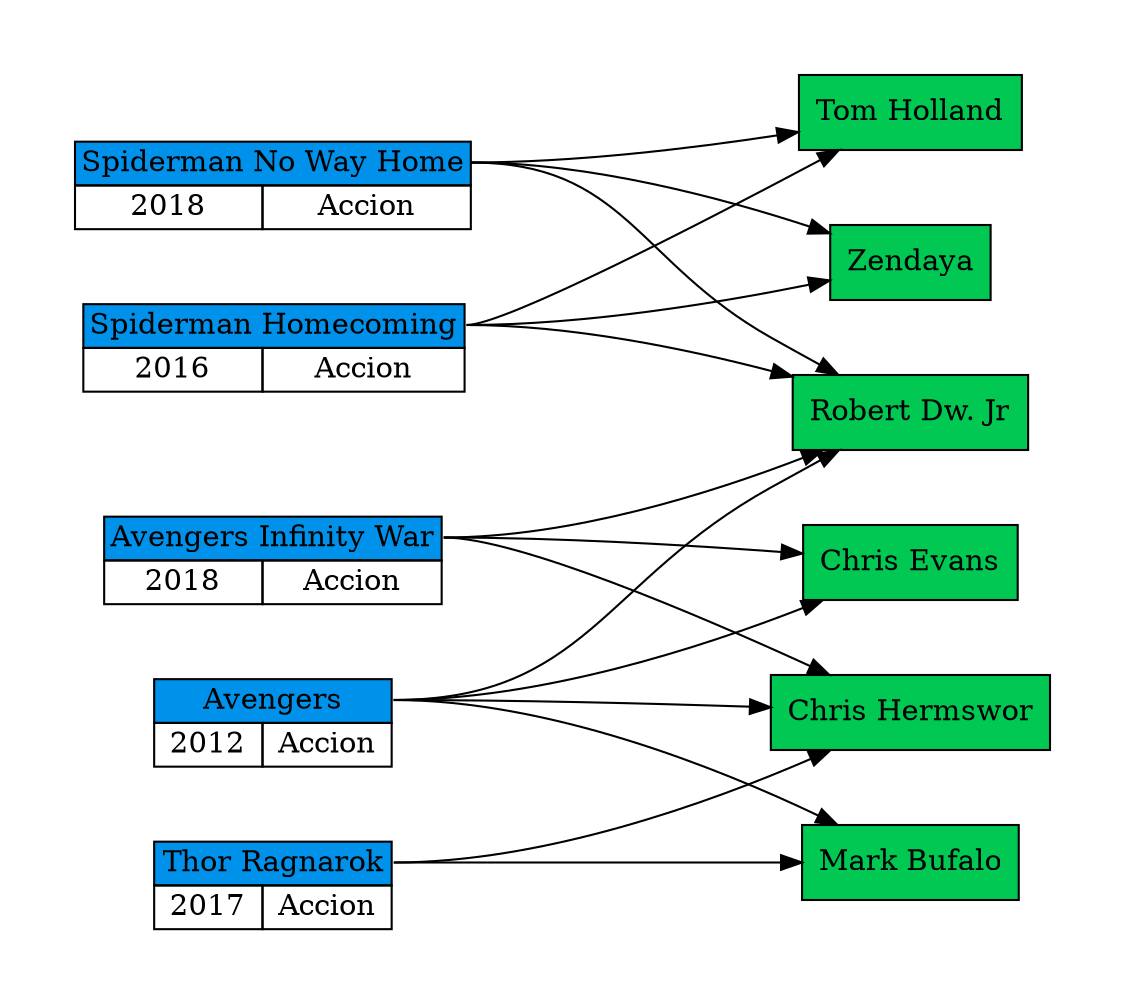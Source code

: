 
    digraph main {
        graph [pad="0.5", nodesep="0.5", ranksep="2"];
        node [shape=plain]
        rankdir=LR;

    
nodo1 [label=<
        <table border="0" cellborder="1" cellspacing="0">
        <tr><td bgcolor="#0091ea" port="p1" colspan="2">Avengers</td></tr>
        <tr><td> 2012 </td><td> Accion </td></tr>
        </table>>];


nodo2 [label=<
        <table border="0" cellborder="1" cellspacing="0">
        <tr><td bgcolor="#0091ea" port="p1" colspan="2">Spiderman Homecoming</td></tr>
        <tr><td> 2016 </td><td> Accion </td></tr>
        </table>>];


nodo3 [label=<
        <table border="0" cellborder="1" cellspacing="0">
        <tr><td bgcolor="#0091ea" port="p1" colspan="2">Spiderman No Way Home</td></tr>
        <tr><td> 2018 </td><td> Accion </td></tr>
        </table>>];


nodo4 [label=<
        <table border="0" cellborder="1" cellspacing="0">
        <tr><td bgcolor="#0091ea" port="p1" colspan="2">Avengers Infinity War</td></tr>
        <tr><td> 2018 </td><td> Accion </td></tr>
        </table>>];


nodo5 [label=<
        <table border="0" cellborder="1" cellspacing="0">
        <tr><td bgcolor="#0091ea" port="p1" colspan="2">Thor Ragnarok</td></tr>
        <tr><td> 2017 </td><td> Accion </td></tr>
        </table>>];

node [shape=box, style=filled, fillcolor="#00c853"]	"Robert Dw. Jr"
	"Chris Hermswor"
	"Chris Evans"
	"Mark Bufalo"
	"Tom Holland"
	"Zendaya"
	nodo1:p1 -> "Robert Dw. Jr";
	nodo1:p1 -> "Chris Hermswor";
	nodo1:p1 -> "Chris Evans";
	nodo1:p1 -> "Mark Bufalo";
	nodo2:p1 -> "Robert Dw. Jr";
	nodo2:p1 -> "Tom Holland";
	nodo2:p1 -> "Zendaya";
	nodo3:p1 -> "Robert Dw. Jr";
	nodo3:p1 -> "Tom Holland";
	nodo3:p1 -> "Zendaya";
	nodo4:p1 -> "Robert Dw. Jr";
	nodo4:p1 -> "Chris Hermswor";
	nodo4:p1 -> "Chris Evans";
	nodo5:p1 -> "Chris Hermswor";
	nodo5:p1 -> "Mark Bufalo";
}
